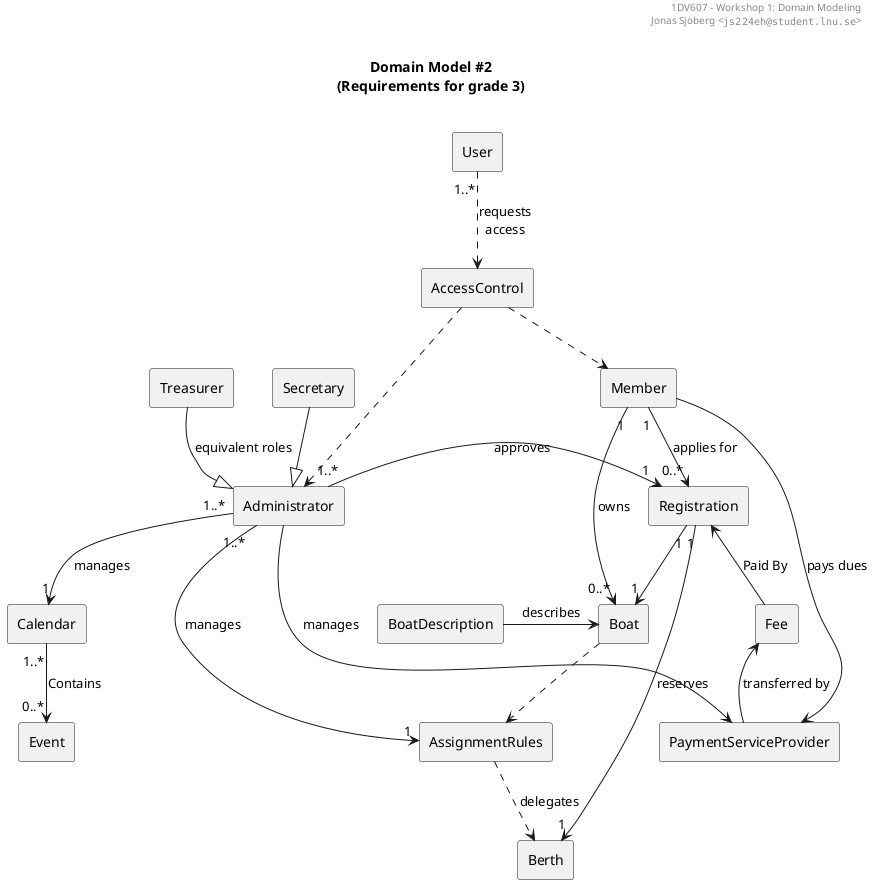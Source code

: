 ' ~~~~~~~~~~~~~~~~~~~~~~~~~~~~~~~~~~~~~~~~~~~~~~~~~~~~~~
' 1DV607 -- Object-Oriented Design and Analysis with UML
' Workshop 1: Domain Modeling
' ~~~~~~~~~~~~~~~~~~~~~~~~~~~~~~~~~~~~~~~~~~~~~~~~~~~~~~
' Created by Jonas Sjöberg (js224eh) on 2017-09-04.
' Linnaeus University
' ""js224eh@student.lnu.se""
' ""http://www.jonasjberg.com""
' ""https://github.com/jonasjberg""

@startuml
' ______________________________________________________________________________
' ____ CONFIGURATION OPTIONS ___________________________________________________
' debug flag creates a 'svek.dot' and 'svek.svg' file in ~/
' !pragma svek_trace on

skinparam {
    monochrome true
    'backgroundColor transparent
    classBackgroundColor transparent
    style strictuml
}

' ______________________________________________________________________________
' ____ USECASE DIAGRAM _________________________________________________________

header
1DV607 - Workshop 1: Domain Modeling
Jonas Sjöberg <""js224eh@student.lnu.se"">
end header

title \nDomain Model #2\n(Requirements for grade 3)\n

agent User
agent Administrator
agent Member
agent Treasurer
agent Secretary

agent AccessControl
agent Berth
agent Boat
agent BoatDescription
agent Calendar
agent Event
agent Fee
agent Registration
agent AssignmentRules

agent PaymentServiceProvider

AccessControl ..> Member
AccessControl ..> Administrator

BoatDescription -> Boat : describes

Treasurer --|> Administrator : equivalent roles
Secretary --|> Administrator

User "1..*" ..> AccessControl : requests\naccess

Administrator "1..*" --> "1" Calendar : manages
Administrator "1..*" --> "1" AssignmentRules : manages
Administrator "1..*" -> "1" Registration : approves

Member "1" --> "0..*" Boat : owns
Member "1" --> "0..*" Registration : applies for

Registration <-- Fee : Paid By
Registration "1" --> "1" Boat
Registration "1" -> "1" Berth : reserves

Calendar "1..*" --> "0..*" Event : Contains

Boat ..> AssignmentRules
AssignmentRules ..> Berth : delegates

Fee <-- PaymentServiceProvider : transferred by
Member --> PaymentServiceProvider : pays dues

Administrator --> PaymentServiceProvider : manages

@enduml
